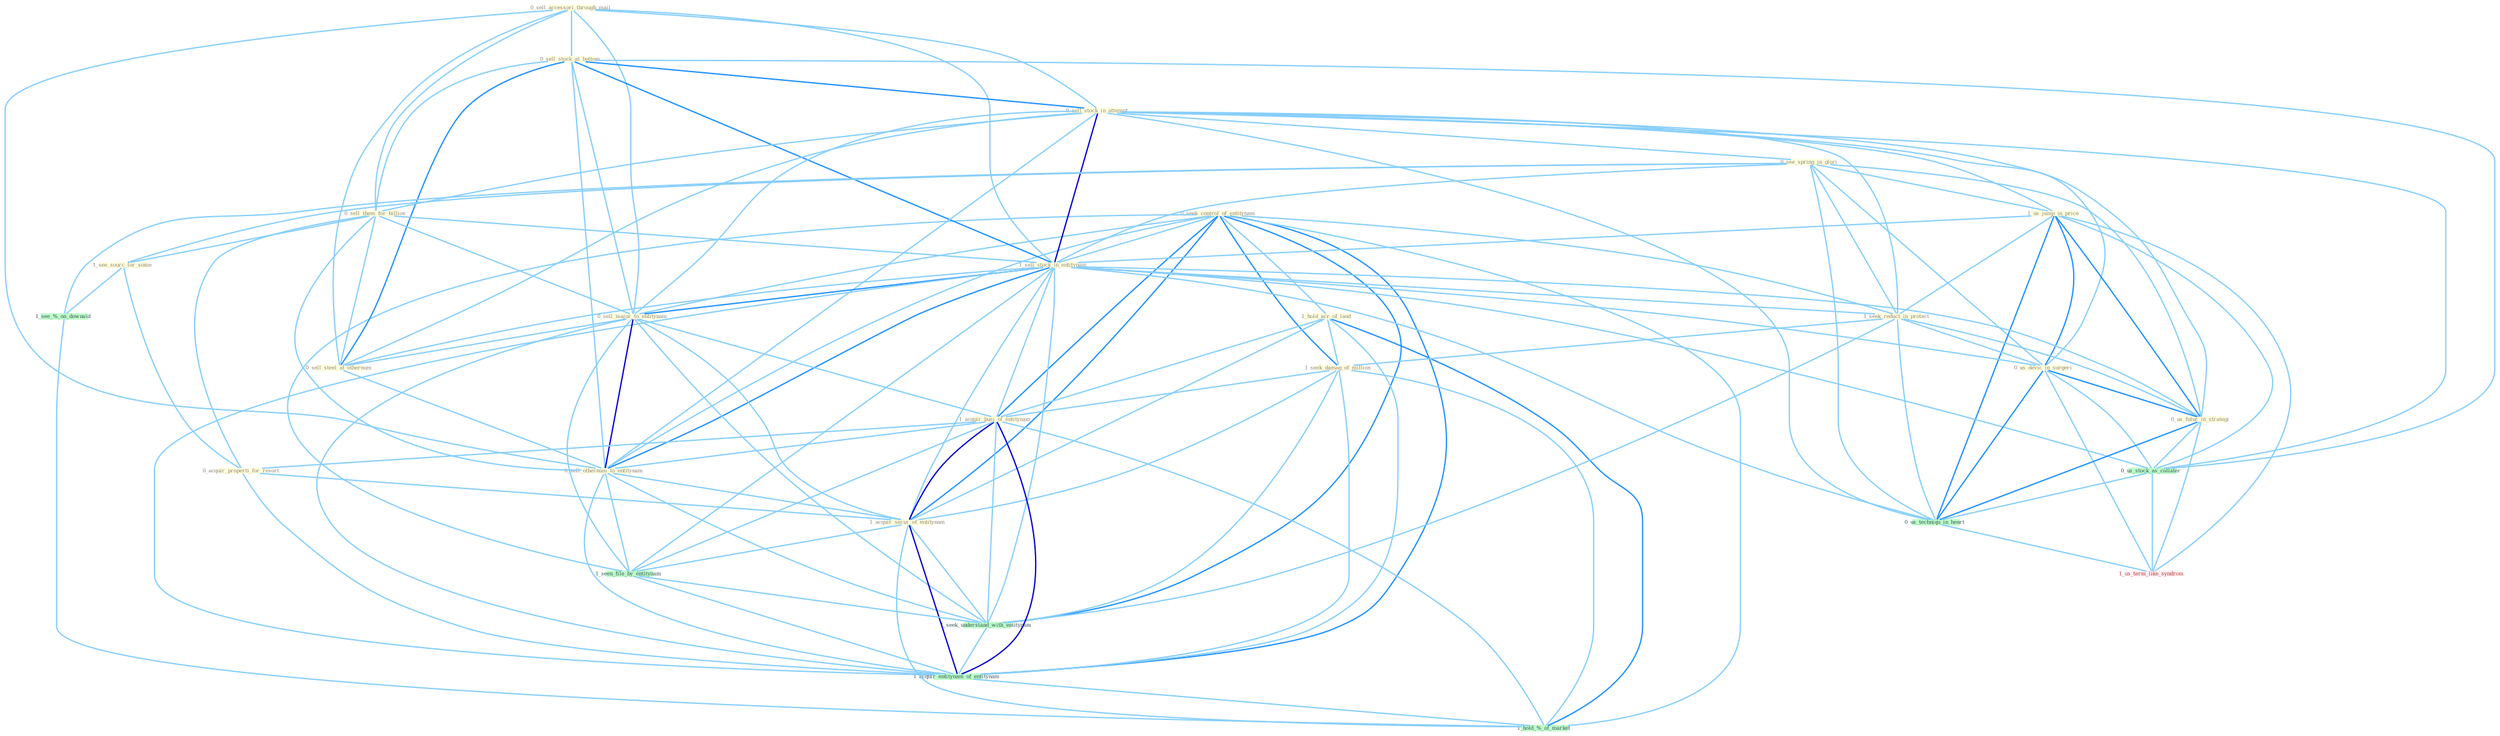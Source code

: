Graph G{ 
    node
    [shape=polygon,style=filled,width=.5,height=.06,color="#BDFCC9",fixedsize=true,fontsize=4,
    fontcolor="#2f4f4f"];
    {node
    [color="#ffffe0", fontcolor="#8b7d6b"] "0_seek_control_of_entitynam " "0_sell_accessori_through_mail " "0_sell_stock_at_bottom " "0_sell_stock_in_attempt " "0_sell_them_for_billion " "0_see_spring_in_glori " "1_hold_acr_of_land " "1_us_jump_in_price " "1_sell_stock_in_entitynam " "1_seek_reduct_in_protect " "0_sell_major_to_entitynam " "1_see_sourc_for_some " "1_seek_damag_of_million " "1_acquir_busi_of_entitynam " "0_acquir_properti_for_resort " "0_us_devic_in_surgeri " "0_sell_steel_at_othernum " "0_us_futur_in_strategi " "0_sell_othernum_to_entitynam " "1_acquir_secur_of_entitynam "}
{node [color="#fff0f5", fontcolor="#b22222"] "1_us_term_like_syndrom "}
edge [color="#B0E2FF"];

	"0_seek_control_of_entitynam " -- "1_hold_acr_of_land " [w="1", color="#87cefa" ];
	"0_seek_control_of_entitynam " -- "1_sell_stock_in_entitynam " [w="1", color="#87cefa" ];
	"0_seek_control_of_entitynam " -- "1_seek_reduct_in_protect " [w="1", color="#87cefa" ];
	"0_seek_control_of_entitynam " -- "0_sell_major_to_entitynam " [w="1", color="#87cefa" ];
	"0_seek_control_of_entitynam " -- "1_seek_damag_of_million " [w="2", color="#1e90ff" , len=0.8];
	"0_seek_control_of_entitynam " -- "1_acquir_busi_of_entitynam " [w="2", color="#1e90ff" , len=0.8];
	"0_seek_control_of_entitynam " -- "0_sell_othernum_to_entitynam " [w="1", color="#87cefa" ];
	"0_seek_control_of_entitynam " -- "1_acquir_secur_of_entitynam " [w="2", color="#1e90ff" , len=0.8];
	"0_seek_control_of_entitynam " -- "1_seen_file_by_entitynam " [w="1", color="#87cefa" ];
	"0_seek_control_of_entitynam " -- "1_seek_understand_with_entitynam " [w="2", color="#1e90ff" , len=0.8];
	"0_seek_control_of_entitynam " -- "1_acquir_entitynam_of_entitynam " [w="2", color="#1e90ff" , len=0.8];
	"0_seek_control_of_entitynam " -- "1_hold_%_of_market " [w="1", color="#87cefa" ];
	"0_sell_accessori_through_mail " -- "0_sell_stock_at_bottom " [w="1", color="#87cefa" ];
	"0_sell_accessori_through_mail " -- "0_sell_stock_in_attempt " [w="1", color="#87cefa" ];
	"0_sell_accessori_through_mail " -- "0_sell_them_for_billion " [w="1", color="#87cefa" ];
	"0_sell_accessori_through_mail " -- "1_sell_stock_in_entitynam " [w="1", color="#87cefa" ];
	"0_sell_accessori_through_mail " -- "0_sell_major_to_entitynam " [w="1", color="#87cefa" ];
	"0_sell_accessori_through_mail " -- "0_sell_steel_at_othernum " [w="1", color="#87cefa" ];
	"0_sell_accessori_through_mail " -- "0_sell_othernum_to_entitynam " [w="1", color="#87cefa" ];
	"0_sell_stock_at_bottom " -- "0_sell_stock_in_attempt " [w="2", color="#1e90ff" , len=0.8];
	"0_sell_stock_at_bottom " -- "0_sell_them_for_billion " [w="1", color="#87cefa" ];
	"0_sell_stock_at_bottom " -- "1_sell_stock_in_entitynam " [w="2", color="#1e90ff" , len=0.8];
	"0_sell_stock_at_bottom " -- "0_sell_major_to_entitynam " [w="1", color="#87cefa" ];
	"0_sell_stock_at_bottom " -- "0_sell_steel_at_othernum " [w="2", color="#1e90ff" , len=0.8];
	"0_sell_stock_at_bottom " -- "0_sell_othernum_to_entitynam " [w="1", color="#87cefa" ];
	"0_sell_stock_at_bottom " -- "0_us_stock_as_collater " [w="1", color="#87cefa" ];
	"0_sell_stock_in_attempt " -- "0_sell_them_for_billion " [w="1", color="#87cefa" ];
	"0_sell_stock_in_attempt " -- "0_see_spring_in_glori " [w="1", color="#87cefa" ];
	"0_sell_stock_in_attempt " -- "1_us_jump_in_price " [w="1", color="#87cefa" ];
	"0_sell_stock_in_attempt " -- "1_sell_stock_in_entitynam " [w="3", color="#0000cd" , len=0.6];
	"0_sell_stock_in_attempt " -- "1_seek_reduct_in_protect " [w="1", color="#87cefa" ];
	"0_sell_stock_in_attempt " -- "0_sell_major_to_entitynam " [w="1", color="#87cefa" ];
	"0_sell_stock_in_attempt " -- "0_us_devic_in_surgeri " [w="1", color="#87cefa" ];
	"0_sell_stock_in_attempt " -- "0_sell_steel_at_othernum " [w="1", color="#87cefa" ];
	"0_sell_stock_in_attempt " -- "0_us_futur_in_strategi " [w="1", color="#87cefa" ];
	"0_sell_stock_in_attempt " -- "0_sell_othernum_to_entitynam " [w="1", color="#87cefa" ];
	"0_sell_stock_in_attempt " -- "0_us_stock_as_collater " [w="1", color="#87cefa" ];
	"0_sell_stock_in_attempt " -- "0_us_techniqu_in_heart " [w="1", color="#87cefa" ];
	"0_sell_them_for_billion " -- "1_sell_stock_in_entitynam " [w="1", color="#87cefa" ];
	"0_sell_them_for_billion " -- "0_sell_major_to_entitynam " [w="1", color="#87cefa" ];
	"0_sell_them_for_billion " -- "1_see_sourc_for_some " [w="1", color="#87cefa" ];
	"0_sell_them_for_billion " -- "0_acquir_properti_for_resort " [w="1", color="#87cefa" ];
	"0_sell_them_for_billion " -- "0_sell_steel_at_othernum " [w="1", color="#87cefa" ];
	"0_sell_them_for_billion " -- "0_sell_othernum_to_entitynam " [w="1", color="#87cefa" ];
	"0_see_spring_in_glori " -- "1_us_jump_in_price " [w="1", color="#87cefa" ];
	"0_see_spring_in_glori " -- "1_sell_stock_in_entitynam " [w="1", color="#87cefa" ];
	"0_see_spring_in_glori " -- "1_seek_reduct_in_protect " [w="1", color="#87cefa" ];
	"0_see_spring_in_glori " -- "1_see_sourc_for_some " [w="1", color="#87cefa" ];
	"0_see_spring_in_glori " -- "0_us_devic_in_surgeri " [w="1", color="#87cefa" ];
	"0_see_spring_in_glori " -- "0_us_futur_in_strategi " [w="1", color="#87cefa" ];
	"0_see_spring_in_glori " -- "0_us_techniqu_in_heart " [w="1", color="#87cefa" ];
	"0_see_spring_in_glori " -- "1_see_%_on_downsid " [w="1", color="#87cefa" ];
	"1_hold_acr_of_land " -- "1_seek_damag_of_million " [w="1", color="#87cefa" ];
	"1_hold_acr_of_land " -- "1_acquir_busi_of_entitynam " [w="1", color="#87cefa" ];
	"1_hold_acr_of_land " -- "1_acquir_secur_of_entitynam " [w="1", color="#87cefa" ];
	"1_hold_acr_of_land " -- "1_acquir_entitynam_of_entitynam " [w="1", color="#87cefa" ];
	"1_hold_acr_of_land " -- "1_hold_%_of_market " [w="2", color="#1e90ff" , len=0.8];
	"1_us_jump_in_price " -- "1_sell_stock_in_entitynam " [w="1", color="#87cefa" ];
	"1_us_jump_in_price " -- "1_seek_reduct_in_protect " [w="1", color="#87cefa" ];
	"1_us_jump_in_price " -- "0_us_devic_in_surgeri " [w="2", color="#1e90ff" , len=0.8];
	"1_us_jump_in_price " -- "0_us_futur_in_strategi " [w="2", color="#1e90ff" , len=0.8];
	"1_us_jump_in_price " -- "0_us_stock_as_collater " [w="1", color="#87cefa" ];
	"1_us_jump_in_price " -- "0_us_techniqu_in_heart " [w="2", color="#1e90ff" , len=0.8];
	"1_us_jump_in_price " -- "1_us_term_like_syndrom " [w="1", color="#87cefa" ];
	"1_sell_stock_in_entitynam " -- "1_seek_reduct_in_protect " [w="1", color="#87cefa" ];
	"1_sell_stock_in_entitynam " -- "0_sell_major_to_entitynam " [w="2", color="#1e90ff" , len=0.8];
	"1_sell_stock_in_entitynam " -- "1_acquir_busi_of_entitynam " [w="1", color="#87cefa" ];
	"1_sell_stock_in_entitynam " -- "0_us_devic_in_surgeri " [w="1", color="#87cefa" ];
	"1_sell_stock_in_entitynam " -- "0_sell_steel_at_othernum " [w="1", color="#87cefa" ];
	"1_sell_stock_in_entitynam " -- "0_us_futur_in_strategi " [w="1", color="#87cefa" ];
	"1_sell_stock_in_entitynam " -- "0_sell_othernum_to_entitynam " [w="2", color="#1e90ff" , len=0.8];
	"1_sell_stock_in_entitynam " -- "1_acquir_secur_of_entitynam " [w="1", color="#87cefa" ];
	"1_sell_stock_in_entitynam " -- "1_seen_file_by_entitynam " [w="1", color="#87cefa" ];
	"1_sell_stock_in_entitynam " -- "0_us_stock_as_collater " [w="1", color="#87cefa" ];
	"1_sell_stock_in_entitynam " -- "1_seek_understand_with_entitynam " [w="1", color="#87cefa" ];
	"1_sell_stock_in_entitynam " -- "1_acquir_entitynam_of_entitynam " [w="1", color="#87cefa" ];
	"1_sell_stock_in_entitynam " -- "0_us_techniqu_in_heart " [w="1", color="#87cefa" ];
	"1_seek_reduct_in_protect " -- "1_seek_damag_of_million " [w="1", color="#87cefa" ];
	"1_seek_reduct_in_protect " -- "0_us_devic_in_surgeri " [w="1", color="#87cefa" ];
	"1_seek_reduct_in_protect " -- "0_us_futur_in_strategi " [w="1", color="#87cefa" ];
	"1_seek_reduct_in_protect " -- "1_seek_understand_with_entitynam " [w="1", color="#87cefa" ];
	"1_seek_reduct_in_protect " -- "0_us_techniqu_in_heart " [w="1", color="#87cefa" ];
	"0_sell_major_to_entitynam " -- "1_acquir_busi_of_entitynam " [w="1", color="#87cefa" ];
	"0_sell_major_to_entitynam " -- "0_sell_steel_at_othernum " [w="1", color="#87cefa" ];
	"0_sell_major_to_entitynam " -- "0_sell_othernum_to_entitynam " [w="3", color="#0000cd" , len=0.6];
	"0_sell_major_to_entitynam " -- "1_acquir_secur_of_entitynam " [w="1", color="#87cefa" ];
	"0_sell_major_to_entitynam " -- "1_seen_file_by_entitynam " [w="1", color="#87cefa" ];
	"0_sell_major_to_entitynam " -- "1_seek_understand_with_entitynam " [w="1", color="#87cefa" ];
	"0_sell_major_to_entitynam " -- "1_acquir_entitynam_of_entitynam " [w="1", color="#87cefa" ];
	"1_see_sourc_for_some " -- "0_acquir_properti_for_resort " [w="1", color="#87cefa" ];
	"1_see_sourc_for_some " -- "1_see_%_on_downsid " [w="1", color="#87cefa" ];
	"1_seek_damag_of_million " -- "1_acquir_busi_of_entitynam " [w="1", color="#87cefa" ];
	"1_seek_damag_of_million " -- "1_acquir_secur_of_entitynam " [w="1", color="#87cefa" ];
	"1_seek_damag_of_million " -- "1_seek_understand_with_entitynam " [w="1", color="#87cefa" ];
	"1_seek_damag_of_million " -- "1_acquir_entitynam_of_entitynam " [w="1", color="#87cefa" ];
	"1_seek_damag_of_million " -- "1_hold_%_of_market " [w="1", color="#87cefa" ];
	"1_acquir_busi_of_entitynam " -- "0_acquir_properti_for_resort " [w="1", color="#87cefa" ];
	"1_acquir_busi_of_entitynam " -- "0_sell_othernum_to_entitynam " [w="1", color="#87cefa" ];
	"1_acquir_busi_of_entitynam " -- "1_acquir_secur_of_entitynam " [w="3", color="#0000cd" , len=0.6];
	"1_acquir_busi_of_entitynam " -- "1_seen_file_by_entitynam " [w="1", color="#87cefa" ];
	"1_acquir_busi_of_entitynam " -- "1_seek_understand_with_entitynam " [w="1", color="#87cefa" ];
	"1_acquir_busi_of_entitynam " -- "1_acquir_entitynam_of_entitynam " [w="3", color="#0000cd" , len=0.6];
	"1_acquir_busi_of_entitynam " -- "1_hold_%_of_market " [w="1", color="#87cefa" ];
	"0_acquir_properti_for_resort " -- "1_acquir_secur_of_entitynam " [w="1", color="#87cefa" ];
	"0_acquir_properti_for_resort " -- "1_acquir_entitynam_of_entitynam " [w="1", color="#87cefa" ];
	"0_us_devic_in_surgeri " -- "0_us_futur_in_strategi " [w="2", color="#1e90ff" , len=0.8];
	"0_us_devic_in_surgeri " -- "0_us_stock_as_collater " [w="1", color="#87cefa" ];
	"0_us_devic_in_surgeri " -- "0_us_techniqu_in_heart " [w="2", color="#1e90ff" , len=0.8];
	"0_us_devic_in_surgeri " -- "1_us_term_like_syndrom " [w="1", color="#87cefa" ];
	"0_sell_steel_at_othernum " -- "0_sell_othernum_to_entitynam " [w="1", color="#87cefa" ];
	"0_us_futur_in_strategi " -- "0_us_stock_as_collater " [w="1", color="#87cefa" ];
	"0_us_futur_in_strategi " -- "0_us_techniqu_in_heart " [w="2", color="#1e90ff" , len=0.8];
	"0_us_futur_in_strategi " -- "1_us_term_like_syndrom " [w="1", color="#87cefa" ];
	"0_sell_othernum_to_entitynam " -- "1_acquir_secur_of_entitynam " [w="1", color="#87cefa" ];
	"0_sell_othernum_to_entitynam " -- "1_seen_file_by_entitynam " [w="1", color="#87cefa" ];
	"0_sell_othernum_to_entitynam " -- "1_seek_understand_with_entitynam " [w="1", color="#87cefa" ];
	"0_sell_othernum_to_entitynam " -- "1_acquir_entitynam_of_entitynam " [w="1", color="#87cefa" ];
	"1_acquir_secur_of_entitynam " -- "1_seen_file_by_entitynam " [w="1", color="#87cefa" ];
	"1_acquir_secur_of_entitynam " -- "1_seek_understand_with_entitynam " [w="1", color="#87cefa" ];
	"1_acquir_secur_of_entitynam " -- "1_acquir_entitynam_of_entitynam " [w="3", color="#0000cd" , len=0.6];
	"1_acquir_secur_of_entitynam " -- "1_hold_%_of_market " [w="1", color="#87cefa" ];
	"1_seen_file_by_entitynam " -- "1_seek_understand_with_entitynam " [w="1", color="#87cefa" ];
	"1_seen_file_by_entitynam " -- "1_acquir_entitynam_of_entitynam " [w="1", color="#87cefa" ];
	"0_us_stock_as_collater " -- "0_us_techniqu_in_heart " [w="1", color="#87cefa" ];
	"0_us_stock_as_collater " -- "1_us_term_like_syndrom " [w="1", color="#87cefa" ];
	"1_seek_understand_with_entitynam " -- "1_acquir_entitynam_of_entitynam " [w="1", color="#87cefa" ];
	"1_acquir_entitynam_of_entitynam " -- "1_hold_%_of_market " [w="1", color="#87cefa" ];
	"0_us_techniqu_in_heart " -- "1_us_term_like_syndrom " [w="1", color="#87cefa" ];
	"1_see_%_on_downsid " -- "1_hold_%_of_market " [w="1", color="#87cefa" ];
}
